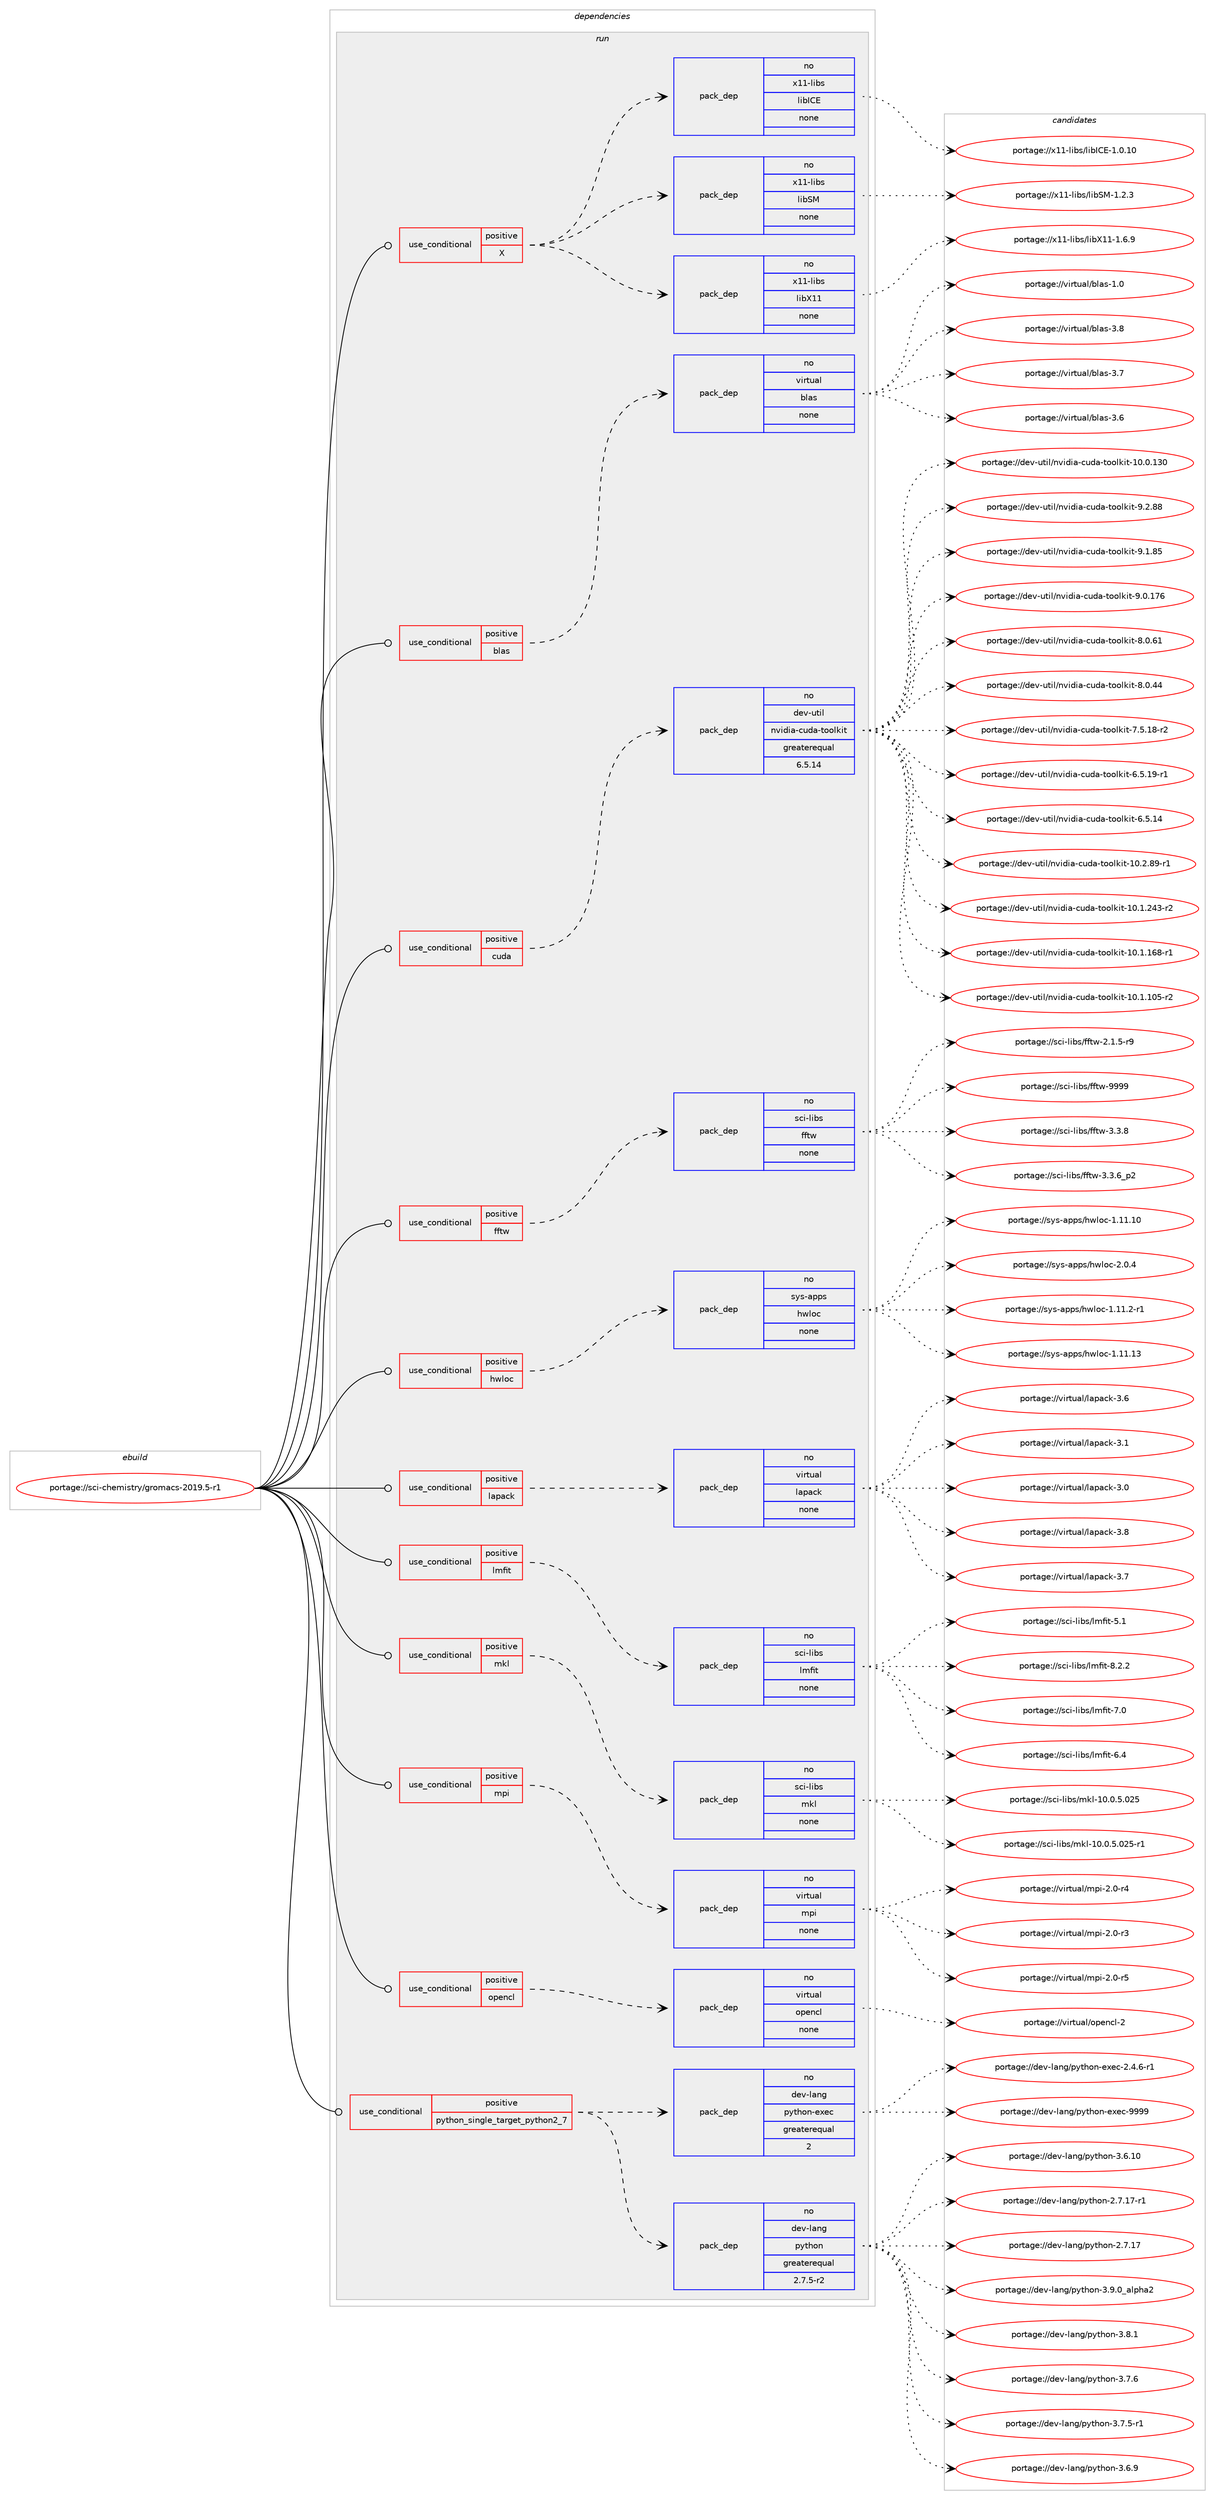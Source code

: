 digraph prolog {

# *************
# Graph options
# *************

newrank=true;
concentrate=true;
compound=true;
graph [rankdir=LR,fontname=Helvetica,fontsize=10,ranksep=1.5];#, ranksep=2.5, nodesep=0.2];
edge  [arrowhead=vee];
node  [fontname=Helvetica,fontsize=10];

# **********
# The ebuild
# **********

subgraph cluster_leftcol {
color=gray;
rank=same;
label=<<i>ebuild</i>>;
id [label="portage://sci-chemistry/gromacs-2019.5-r1", color=red, width=4, href="../sci-chemistry/gromacs-2019.5-r1.svg"];
}

# ****************
# The dependencies
# ****************

subgraph cluster_midcol {
color=gray;
label=<<i>dependencies</i>>;
subgraph cluster_compile {
fillcolor="#eeeeee";
style=filled;
label=<<i>compile</i>>;
}
subgraph cluster_compileandrun {
fillcolor="#eeeeee";
style=filled;
label=<<i>compile and run</i>>;
}
subgraph cluster_run {
fillcolor="#eeeeee";
style=filled;
label=<<i>run</i>>;
subgraph cond12404 {
dependency60015 [label=<<TABLE BORDER="0" CELLBORDER="1" CELLSPACING="0" CELLPADDING="4"><TR><TD ROWSPAN="3" CELLPADDING="10">use_conditional</TD></TR><TR><TD>positive</TD></TR><TR><TD>X</TD></TR></TABLE>>, shape=none, color=red];
subgraph pack46352 {
dependency60016 [label=<<TABLE BORDER="0" CELLBORDER="1" CELLSPACING="0" CELLPADDING="4" WIDTH="220"><TR><TD ROWSPAN="6" CELLPADDING="30">pack_dep</TD></TR><TR><TD WIDTH="110">no</TD></TR><TR><TD>x11-libs</TD></TR><TR><TD>libX11</TD></TR><TR><TD>none</TD></TR><TR><TD></TD></TR></TABLE>>, shape=none, color=blue];
}
dependency60015:e -> dependency60016:w [weight=20,style="dashed",arrowhead="vee"];
subgraph pack46353 {
dependency60017 [label=<<TABLE BORDER="0" CELLBORDER="1" CELLSPACING="0" CELLPADDING="4" WIDTH="220"><TR><TD ROWSPAN="6" CELLPADDING="30">pack_dep</TD></TR><TR><TD WIDTH="110">no</TD></TR><TR><TD>x11-libs</TD></TR><TR><TD>libSM</TD></TR><TR><TD>none</TD></TR><TR><TD></TD></TR></TABLE>>, shape=none, color=blue];
}
dependency60015:e -> dependency60017:w [weight=20,style="dashed",arrowhead="vee"];
subgraph pack46354 {
dependency60018 [label=<<TABLE BORDER="0" CELLBORDER="1" CELLSPACING="0" CELLPADDING="4" WIDTH="220"><TR><TD ROWSPAN="6" CELLPADDING="30">pack_dep</TD></TR><TR><TD WIDTH="110">no</TD></TR><TR><TD>x11-libs</TD></TR><TR><TD>libICE</TD></TR><TR><TD>none</TD></TR><TR><TD></TD></TR></TABLE>>, shape=none, color=blue];
}
dependency60015:e -> dependency60018:w [weight=20,style="dashed",arrowhead="vee"];
}
id:e -> dependency60015:w [weight=20,style="solid",arrowhead="odot"];
subgraph cond12405 {
dependency60019 [label=<<TABLE BORDER="0" CELLBORDER="1" CELLSPACING="0" CELLPADDING="4"><TR><TD ROWSPAN="3" CELLPADDING="10">use_conditional</TD></TR><TR><TD>positive</TD></TR><TR><TD>blas</TD></TR></TABLE>>, shape=none, color=red];
subgraph pack46355 {
dependency60020 [label=<<TABLE BORDER="0" CELLBORDER="1" CELLSPACING="0" CELLPADDING="4" WIDTH="220"><TR><TD ROWSPAN="6" CELLPADDING="30">pack_dep</TD></TR><TR><TD WIDTH="110">no</TD></TR><TR><TD>virtual</TD></TR><TR><TD>blas</TD></TR><TR><TD>none</TD></TR><TR><TD></TD></TR></TABLE>>, shape=none, color=blue];
}
dependency60019:e -> dependency60020:w [weight=20,style="dashed",arrowhead="vee"];
}
id:e -> dependency60019:w [weight=20,style="solid",arrowhead="odot"];
subgraph cond12406 {
dependency60021 [label=<<TABLE BORDER="0" CELLBORDER="1" CELLSPACING="0" CELLPADDING="4"><TR><TD ROWSPAN="3" CELLPADDING="10">use_conditional</TD></TR><TR><TD>positive</TD></TR><TR><TD>cuda</TD></TR></TABLE>>, shape=none, color=red];
subgraph pack46356 {
dependency60022 [label=<<TABLE BORDER="0" CELLBORDER="1" CELLSPACING="0" CELLPADDING="4" WIDTH="220"><TR><TD ROWSPAN="6" CELLPADDING="30">pack_dep</TD></TR><TR><TD WIDTH="110">no</TD></TR><TR><TD>dev-util</TD></TR><TR><TD>nvidia-cuda-toolkit</TD></TR><TR><TD>greaterequal</TD></TR><TR><TD>6.5.14</TD></TR></TABLE>>, shape=none, color=blue];
}
dependency60021:e -> dependency60022:w [weight=20,style="dashed",arrowhead="vee"];
}
id:e -> dependency60021:w [weight=20,style="solid",arrowhead="odot"];
subgraph cond12407 {
dependency60023 [label=<<TABLE BORDER="0" CELLBORDER="1" CELLSPACING="0" CELLPADDING="4"><TR><TD ROWSPAN="3" CELLPADDING="10">use_conditional</TD></TR><TR><TD>positive</TD></TR><TR><TD>fftw</TD></TR></TABLE>>, shape=none, color=red];
subgraph pack46357 {
dependency60024 [label=<<TABLE BORDER="0" CELLBORDER="1" CELLSPACING="0" CELLPADDING="4" WIDTH="220"><TR><TD ROWSPAN="6" CELLPADDING="30">pack_dep</TD></TR><TR><TD WIDTH="110">no</TD></TR><TR><TD>sci-libs</TD></TR><TR><TD>fftw</TD></TR><TR><TD>none</TD></TR><TR><TD></TD></TR></TABLE>>, shape=none, color=blue];
}
dependency60023:e -> dependency60024:w [weight=20,style="dashed",arrowhead="vee"];
}
id:e -> dependency60023:w [weight=20,style="solid",arrowhead="odot"];
subgraph cond12408 {
dependency60025 [label=<<TABLE BORDER="0" CELLBORDER="1" CELLSPACING="0" CELLPADDING="4"><TR><TD ROWSPAN="3" CELLPADDING="10">use_conditional</TD></TR><TR><TD>positive</TD></TR><TR><TD>hwloc</TD></TR></TABLE>>, shape=none, color=red];
subgraph pack46358 {
dependency60026 [label=<<TABLE BORDER="0" CELLBORDER="1" CELLSPACING="0" CELLPADDING="4" WIDTH="220"><TR><TD ROWSPAN="6" CELLPADDING="30">pack_dep</TD></TR><TR><TD WIDTH="110">no</TD></TR><TR><TD>sys-apps</TD></TR><TR><TD>hwloc</TD></TR><TR><TD>none</TD></TR><TR><TD></TD></TR></TABLE>>, shape=none, color=blue];
}
dependency60025:e -> dependency60026:w [weight=20,style="dashed",arrowhead="vee"];
}
id:e -> dependency60025:w [weight=20,style="solid",arrowhead="odot"];
subgraph cond12409 {
dependency60027 [label=<<TABLE BORDER="0" CELLBORDER="1" CELLSPACING="0" CELLPADDING="4"><TR><TD ROWSPAN="3" CELLPADDING="10">use_conditional</TD></TR><TR><TD>positive</TD></TR><TR><TD>lapack</TD></TR></TABLE>>, shape=none, color=red];
subgraph pack46359 {
dependency60028 [label=<<TABLE BORDER="0" CELLBORDER="1" CELLSPACING="0" CELLPADDING="4" WIDTH="220"><TR><TD ROWSPAN="6" CELLPADDING="30">pack_dep</TD></TR><TR><TD WIDTH="110">no</TD></TR><TR><TD>virtual</TD></TR><TR><TD>lapack</TD></TR><TR><TD>none</TD></TR><TR><TD></TD></TR></TABLE>>, shape=none, color=blue];
}
dependency60027:e -> dependency60028:w [weight=20,style="dashed",arrowhead="vee"];
}
id:e -> dependency60027:w [weight=20,style="solid",arrowhead="odot"];
subgraph cond12410 {
dependency60029 [label=<<TABLE BORDER="0" CELLBORDER="1" CELLSPACING="0" CELLPADDING="4"><TR><TD ROWSPAN="3" CELLPADDING="10">use_conditional</TD></TR><TR><TD>positive</TD></TR><TR><TD>lmfit</TD></TR></TABLE>>, shape=none, color=red];
subgraph pack46360 {
dependency60030 [label=<<TABLE BORDER="0" CELLBORDER="1" CELLSPACING="0" CELLPADDING="4" WIDTH="220"><TR><TD ROWSPAN="6" CELLPADDING="30">pack_dep</TD></TR><TR><TD WIDTH="110">no</TD></TR><TR><TD>sci-libs</TD></TR><TR><TD>lmfit</TD></TR><TR><TD>none</TD></TR><TR><TD></TD></TR></TABLE>>, shape=none, color=blue];
}
dependency60029:e -> dependency60030:w [weight=20,style="dashed",arrowhead="vee"];
}
id:e -> dependency60029:w [weight=20,style="solid",arrowhead="odot"];
subgraph cond12411 {
dependency60031 [label=<<TABLE BORDER="0" CELLBORDER="1" CELLSPACING="0" CELLPADDING="4"><TR><TD ROWSPAN="3" CELLPADDING="10">use_conditional</TD></TR><TR><TD>positive</TD></TR><TR><TD>mkl</TD></TR></TABLE>>, shape=none, color=red];
subgraph pack46361 {
dependency60032 [label=<<TABLE BORDER="0" CELLBORDER="1" CELLSPACING="0" CELLPADDING="4" WIDTH="220"><TR><TD ROWSPAN="6" CELLPADDING="30">pack_dep</TD></TR><TR><TD WIDTH="110">no</TD></TR><TR><TD>sci-libs</TD></TR><TR><TD>mkl</TD></TR><TR><TD>none</TD></TR><TR><TD></TD></TR></TABLE>>, shape=none, color=blue];
}
dependency60031:e -> dependency60032:w [weight=20,style="dashed",arrowhead="vee"];
}
id:e -> dependency60031:w [weight=20,style="solid",arrowhead="odot"];
subgraph cond12412 {
dependency60033 [label=<<TABLE BORDER="0" CELLBORDER="1" CELLSPACING="0" CELLPADDING="4"><TR><TD ROWSPAN="3" CELLPADDING="10">use_conditional</TD></TR><TR><TD>positive</TD></TR><TR><TD>mpi</TD></TR></TABLE>>, shape=none, color=red];
subgraph pack46362 {
dependency60034 [label=<<TABLE BORDER="0" CELLBORDER="1" CELLSPACING="0" CELLPADDING="4" WIDTH="220"><TR><TD ROWSPAN="6" CELLPADDING="30">pack_dep</TD></TR><TR><TD WIDTH="110">no</TD></TR><TR><TD>virtual</TD></TR><TR><TD>mpi</TD></TR><TR><TD>none</TD></TR><TR><TD></TD></TR></TABLE>>, shape=none, color=blue];
}
dependency60033:e -> dependency60034:w [weight=20,style="dashed",arrowhead="vee"];
}
id:e -> dependency60033:w [weight=20,style="solid",arrowhead="odot"];
subgraph cond12413 {
dependency60035 [label=<<TABLE BORDER="0" CELLBORDER="1" CELLSPACING="0" CELLPADDING="4"><TR><TD ROWSPAN="3" CELLPADDING="10">use_conditional</TD></TR><TR><TD>positive</TD></TR><TR><TD>opencl</TD></TR></TABLE>>, shape=none, color=red];
subgraph pack46363 {
dependency60036 [label=<<TABLE BORDER="0" CELLBORDER="1" CELLSPACING="0" CELLPADDING="4" WIDTH="220"><TR><TD ROWSPAN="6" CELLPADDING="30">pack_dep</TD></TR><TR><TD WIDTH="110">no</TD></TR><TR><TD>virtual</TD></TR><TR><TD>opencl</TD></TR><TR><TD>none</TD></TR><TR><TD></TD></TR></TABLE>>, shape=none, color=blue];
}
dependency60035:e -> dependency60036:w [weight=20,style="dashed",arrowhead="vee"];
}
id:e -> dependency60035:w [weight=20,style="solid",arrowhead="odot"];
subgraph cond12414 {
dependency60037 [label=<<TABLE BORDER="0" CELLBORDER="1" CELLSPACING="0" CELLPADDING="4"><TR><TD ROWSPAN="3" CELLPADDING="10">use_conditional</TD></TR><TR><TD>positive</TD></TR><TR><TD>python_single_target_python2_7</TD></TR></TABLE>>, shape=none, color=red];
subgraph pack46364 {
dependency60038 [label=<<TABLE BORDER="0" CELLBORDER="1" CELLSPACING="0" CELLPADDING="4" WIDTH="220"><TR><TD ROWSPAN="6" CELLPADDING="30">pack_dep</TD></TR><TR><TD WIDTH="110">no</TD></TR><TR><TD>dev-lang</TD></TR><TR><TD>python</TD></TR><TR><TD>greaterequal</TD></TR><TR><TD>2.7.5-r2</TD></TR></TABLE>>, shape=none, color=blue];
}
dependency60037:e -> dependency60038:w [weight=20,style="dashed",arrowhead="vee"];
subgraph pack46365 {
dependency60039 [label=<<TABLE BORDER="0" CELLBORDER="1" CELLSPACING="0" CELLPADDING="4" WIDTH="220"><TR><TD ROWSPAN="6" CELLPADDING="30">pack_dep</TD></TR><TR><TD WIDTH="110">no</TD></TR><TR><TD>dev-lang</TD></TR><TR><TD>python-exec</TD></TR><TR><TD>greaterequal</TD></TR><TR><TD>2</TD></TR></TABLE>>, shape=none, color=blue];
}
dependency60037:e -> dependency60039:w [weight=20,style="dashed",arrowhead="vee"];
}
id:e -> dependency60037:w [weight=20,style="solid",arrowhead="odot"];
}
}

# **************
# The candidates
# **************

subgraph cluster_choices {
rank=same;
color=gray;
label=<<i>candidates</i>>;

subgraph choice46352 {
color=black;
nodesep=1;
choice120494945108105981154710810598884949454946544657 [label="portage://x11-libs/libX11-1.6.9", color=red, width=4,href="../x11-libs/libX11-1.6.9.svg"];
dependency60016:e -> choice120494945108105981154710810598884949454946544657:w [style=dotted,weight="100"];
}
subgraph choice46353 {
color=black;
nodesep=1;
choice1204949451081059811547108105988377454946504651 [label="portage://x11-libs/libSM-1.2.3", color=red, width=4,href="../x11-libs/libSM-1.2.3.svg"];
dependency60017:e -> choice1204949451081059811547108105988377454946504651:w [style=dotted,weight="100"];
}
subgraph choice46354 {
color=black;
nodesep=1;
choice12049494510810598115471081059873676945494648464948 [label="portage://x11-libs/libICE-1.0.10", color=red, width=4,href="../x11-libs/libICE-1.0.10.svg"];
dependency60018:e -> choice12049494510810598115471081059873676945494648464948:w [style=dotted,weight="100"];
}
subgraph choice46355 {
color=black;
nodesep=1;
choice1181051141161179710847981089711545514656 [label="portage://virtual/blas-3.8", color=red, width=4,href="../virtual/blas-3.8.svg"];
choice1181051141161179710847981089711545514655 [label="portage://virtual/blas-3.7", color=red, width=4,href="../virtual/blas-3.7.svg"];
choice1181051141161179710847981089711545514654 [label="portage://virtual/blas-3.6", color=red, width=4,href="../virtual/blas-3.6.svg"];
choice1181051141161179710847981089711545494648 [label="portage://virtual/blas-1.0", color=red, width=4,href="../virtual/blas-1.0.svg"];
dependency60020:e -> choice1181051141161179710847981089711545514656:w [style=dotted,weight="100"];
dependency60020:e -> choice1181051141161179710847981089711545514655:w [style=dotted,weight="100"];
dependency60020:e -> choice1181051141161179710847981089711545514654:w [style=dotted,weight="100"];
dependency60020:e -> choice1181051141161179710847981089711545494648:w [style=dotted,weight="100"];
}
subgraph choice46356 {
color=black;
nodesep=1;
choice1001011184511711610510847110118105100105974599117100974511611111110810710511645574650465656 [label="portage://dev-util/nvidia-cuda-toolkit-9.2.88", color=red, width=4,href="../dev-util/nvidia-cuda-toolkit-9.2.88.svg"];
choice1001011184511711610510847110118105100105974599117100974511611111110810710511645574649465653 [label="portage://dev-util/nvidia-cuda-toolkit-9.1.85", color=red, width=4,href="../dev-util/nvidia-cuda-toolkit-9.1.85.svg"];
choice100101118451171161051084711011810510010597459911710097451161111111081071051164557464846495554 [label="portage://dev-util/nvidia-cuda-toolkit-9.0.176", color=red, width=4,href="../dev-util/nvidia-cuda-toolkit-9.0.176.svg"];
choice1001011184511711610510847110118105100105974599117100974511611111110810710511645564648465449 [label="portage://dev-util/nvidia-cuda-toolkit-8.0.61", color=red, width=4,href="../dev-util/nvidia-cuda-toolkit-8.0.61.svg"];
choice1001011184511711610510847110118105100105974599117100974511611111110810710511645564648465252 [label="portage://dev-util/nvidia-cuda-toolkit-8.0.44", color=red, width=4,href="../dev-util/nvidia-cuda-toolkit-8.0.44.svg"];
choice10010111845117116105108471101181051001059745991171009745116111111108107105116455546534649564511450 [label="portage://dev-util/nvidia-cuda-toolkit-7.5.18-r2", color=red, width=4,href="../dev-util/nvidia-cuda-toolkit-7.5.18-r2.svg"];
choice10010111845117116105108471101181051001059745991171009745116111111108107105116455446534649574511449 [label="portage://dev-util/nvidia-cuda-toolkit-6.5.19-r1", color=red, width=4,href="../dev-util/nvidia-cuda-toolkit-6.5.19-r1.svg"];
choice1001011184511711610510847110118105100105974599117100974511611111110810710511645544653464952 [label="portage://dev-util/nvidia-cuda-toolkit-6.5.14", color=red, width=4,href="../dev-util/nvidia-cuda-toolkit-6.5.14.svg"];
choice1001011184511711610510847110118105100105974599117100974511611111110810710511645494846504656574511449 [label="portage://dev-util/nvidia-cuda-toolkit-10.2.89-r1", color=red, width=4,href="../dev-util/nvidia-cuda-toolkit-10.2.89-r1.svg"];
choice100101118451171161051084711011810510010597459911710097451161111111081071051164549484649465052514511450 [label="portage://dev-util/nvidia-cuda-toolkit-10.1.243-r2", color=red, width=4,href="../dev-util/nvidia-cuda-toolkit-10.1.243-r2.svg"];
choice100101118451171161051084711011810510010597459911710097451161111111081071051164549484649464954564511449 [label="portage://dev-util/nvidia-cuda-toolkit-10.1.168-r1", color=red, width=4,href="../dev-util/nvidia-cuda-toolkit-10.1.168-r1.svg"];
choice100101118451171161051084711011810510010597459911710097451161111111081071051164549484649464948534511450 [label="portage://dev-util/nvidia-cuda-toolkit-10.1.105-r2", color=red, width=4,href="../dev-util/nvidia-cuda-toolkit-10.1.105-r2.svg"];
choice10010111845117116105108471101181051001059745991171009745116111111108107105116454948464846495148 [label="portage://dev-util/nvidia-cuda-toolkit-10.0.130", color=red, width=4,href="../dev-util/nvidia-cuda-toolkit-10.0.130.svg"];
dependency60022:e -> choice1001011184511711610510847110118105100105974599117100974511611111110810710511645574650465656:w [style=dotted,weight="100"];
dependency60022:e -> choice1001011184511711610510847110118105100105974599117100974511611111110810710511645574649465653:w [style=dotted,weight="100"];
dependency60022:e -> choice100101118451171161051084711011810510010597459911710097451161111111081071051164557464846495554:w [style=dotted,weight="100"];
dependency60022:e -> choice1001011184511711610510847110118105100105974599117100974511611111110810710511645564648465449:w [style=dotted,weight="100"];
dependency60022:e -> choice1001011184511711610510847110118105100105974599117100974511611111110810710511645564648465252:w [style=dotted,weight="100"];
dependency60022:e -> choice10010111845117116105108471101181051001059745991171009745116111111108107105116455546534649564511450:w [style=dotted,weight="100"];
dependency60022:e -> choice10010111845117116105108471101181051001059745991171009745116111111108107105116455446534649574511449:w [style=dotted,weight="100"];
dependency60022:e -> choice1001011184511711610510847110118105100105974599117100974511611111110810710511645544653464952:w [style=dotted,weight="100"];
dependency60022:e -> choice1001011184511711610510847110118105100105974599117100974511611111110810710511645494846504656574511449:w [style=dotted,weight="100"];
dependency60022:e -> choice100101118451171161051084711011810510010597459911710097451161111111081071051164549484649465052514511450:w [style=dotted,weight="100"];
dependency60022:e -> choice100101118451171161051084711011810510010597459911710097451161111111081071051164549484649464954564511449:w [style=dotted,weight="100"];
dependency60022:e -> choice100101118451171161051084711011810510010597459911710097451161111111081071051164549484649464948534511450:w [style=dotted,weight="100"];
dependency60022:e -> choice10010111845117116105108471101181051001059745991171009745116111111108107105116454948464846495148:w [style=dotted,weight="100"];
}
subgraph choice46357 {
color=black;
nodesep=1;
choice115991054510810598115471021021161194557575757 [label="portage://sci-libs/fftw-9999", color=red, width=4,href="../sci-libs/fftw-9999.svg"];
choice11599105451081059811547102102116119455146514656 [label="portage://sci-libs/fftw-3.3.8", color=red, width=4,href="../sci-libs/fftw-3.3.8.svg"];
choice115991054510810598115471021021161194551465146549511250 [label="portage://sci-libs/fftw-3.3.6_p2", color=red, width=4,href="../sci-libs/fftw-3.3.6_p2.svg"];
choice115991054510810598115471021021161194550464946534511457 [label="portage://sci-libs/fftw-2.1.5-r9", color=red, width=4,href="../sci-libs/fftw-2.1.5-r9.svg"];
dependency60024:e -> choice115991054510810598115471021021161194557575757:w [style=dotted,weight="100"];
dependency60024:e -> choice11599105451081059811547102102116119455146514656:w [style=dotted,weight="100"];
dependency60024:e -> choice115991054510810598115471021021161194551465146549511250:w [style=dotted,weight="100"];
dependency60024:e -> choice115991054510810598115471021021161194550464946534511457:w [style=dotted,weight="100"];
}
subgraph choice46358 {
color=black;
nodesep=1;
choice11512111545971121121154710411910811199455046484652 [label="portage://sys-apps/hwloc-2.0.4", color=red, width=4,href="../sys-apps/hwloc-2.0.4.svg"];
choice11512111545971121121154710411910811199454946494946504511449 [label="portage://sys-apps/hwloc-1.11.2-r1", color=red, width=4,href="../sys-apps/hwloc-1.11.2-r1.svg"];
choice115121115459711211211547104119108111994549464949464951 [label="portage://sys-apps/hwloc-1.11.13", color=red, width=4,href="../sys-apps/hwloc-1.11.13.svg"];
choice115121115459711211211547104119108111994549464949464948 [label="portage://sys-apps/hwloc-1.11.10", color=red, width=4,href="../sys-apps/hwloc-1.11.10.svg"];
dependency60026:e -> choice11512111545971121121154710411910811199455046484652:w [style=dotted,weight="100"];
dependency60026:e -> choice11512111545971121121154710411910811199454946494946504511449:w [style=dotted,weight="100"];
dependency60026:e -> choice115121115459711211211547104119108111994549464949464951:w [style=dotted,weight="100"];
dependency60026:e -> choice115121115459711211211547104119108111994549464949464948:w [style=dotted,weight="100"];
}
subgraph choice46359 {
color=black;
nodesep=1;
choice118105114116117971084710897112979910745514656 [label="portage://virtual/lapack-3.8", color=red, width=4,href="../virtual/lapack-3.8.svg"];
choice118105114116117971084710897112979910745514655 [label="portage://virtual/lapack-3.7", color=red, width=4,href="../virtual/lapack-3.7.svg"];
choice118105114116117971084710897112979910745514654 [label="portage://virtual/lapack-3.6", color=red, width=4,href="../virtual/lapack-3.6.svg"];
choice118105114116117971084710897112979910745514649 [label="portage://virtual/lapack-3.1", color=red, width=4,href="../virtual/lapack-3.1.svg"];
choice118105114116117971084710897112979910745514648 [label="portage://virtual/lapack-3.0", color=red, width=4,href="../virtual/lapack-3.0.svg"];
dependency60028:e -> choice118105114116117971084710897112979910745514656:w [style=dotted,weight="100"];
dependency60028:e -> choice118105114116117971084710897112979910745514655:w [style=dotted,weight="100"];
dependency60028:e -> choice118105114116117971084710897112979910745514654:w [style=dotted,weight="100"];
dependency60028:e -> choice118105114116117971084710897112979910745514649:w [style=dotted,weight="100"];
dependency60028:e -> choice118105114116117971084710897112979910745514648:w [style=dotted,weight="100"];
}
subgraph choice46360 {
color=black;
nodesep=1;
choice11599105451081059811547108109102105116455646504650 [label="portage://sci-libs/lmfit-8.2.2", color=red, width=4,href="../sci-libs/lmfit-8.2.2.svg"];
choice1159910545108105981154710810910210511645554648 [label="portage://sci-libs/lmfit-7.0", color=red, width=4,href="../sci-libs/lmfit-7.0.svg"];
choice1159910545108105981154710810910210511645544652 [label="portage://sci-libs/lmfit-6.4", color=red, width=4,href="../sci-libs/lmfit-6.4.svg"];
choice1159910545108105981154710810910210511645534649 [label="portage://sci-libs/lmfit-5.1", color=red, width=4,href="../sci-libs/lmfit-5.1.svg"];
dependency60030:e -> choice11599105451081059811547108109102105116455646504650:w [style=dotted,weight="100"];
dependency60030:e -> choice1159910545108105981154710810910210511645554648:w [style=dotted,weight="100"];
dependency60030:e -> choice1159910545108105981154710810910210511645544652:w [style=dotted,weight="100"];
dependency60030:e -> choice1159910545108105981154710810910210511645534649:w [style=dotted,weight="100"];
}
subgraph choice46361 {
color=black;
nodesep=1;
choice1159910545108105981154710910710845494846484653464850534511449 [label="portage://sci-libs/mkl-10.0.5.025-r1", color=red, width=4,href="../sci-libs/mkl-10.0.5.025-r1.svg"];
choice115991054510810598115471091071084549484648465346485053 [label="portage://sci-libs/mkl-10.0.5.025", color=red, width=4,href="../sci-libs/mkl-10.0.5.025.svg"];
dependency60032:e -> choice1159910545108105981154710910710845494846484653464850534511449:w [style=dotted,weight="100"];
dependency60032:e -> choice115991054510810598115471091071084549484648465346485053:w [style=dotted,weight="100"];
}
subgraph choice46362 {
color=black;
nodesep=1;
choice1181051141161179710847109112105455046484511453 [label="portage://virtual/mpi-2.0-r5", color=red, width=4,href="../virtual/mpi-2.0-r5.svg"];
choice1181051141161179710847109112105455046484511452 [label="portage://virtual/mpi-2.0-r4", color=red, width=4,href="../virtual/mpi-2.0-r4.svg"];
choice1181051141161179710847109112105455046484511451 [label="portage://virtual/mpi-2.0-r3", color=red, width=4,href="../virtual/mpi-2.0-r3.svg"];
dependency60034:e -> choice1181051141161179710847109112105455046484511453:w [style=dotted,weight="100"];
dependency60034:e -> choice1181051141161179710847109112105455046484511452:w [style=dotted,weight="100"];
dependency60034:e -> choice1181051141161179710847109112105455046484511451:w [style=dotted,weight="100"];
}
subgraph choice46363 {
color=black;
nodesep=1;
choice1181051141161179710847111112101110991084550 [label="portage://virtual/opencl-2", color=red, width=4,href="../virtual/opencl-2.svg"];
dependency60036:e -> choice1181051141161179710847111112101110991084550:w [style=dotted,weight="100"];
}
subgraph choice46364 {
color=black;
nodesep=1;
choice10010111845108971101034711212111610411111045514657464895971081121049750 [label="portage://dev-lang/python-3.9.0_alpha2", color=red, width=4,href="../dev-lang/python-3.9.0_alpha2.svg"];
choice100101118451089711010347112121116104111110455146564649 [label="portage://dev-lang/python-3.8.1", color=red, width=4,href="../dev-lang/python-3.8.1.svg"];
choice100101118451089711010347112121116104111110455146554654 [label="portage://dev-lang/python-3.7.6", color=red, width=4,href="../dev-lang/python-3.7.6.svg"];
choice1001011184510897110103471121211161041111104551465546534511449 [label="portage://dev-lang/python-3.7.5-r1", color=red, width=4,href="../dev-lang/python-3.7.5-r1.svg"];
choice100101118451089711010347112121116104111110455146544657 [label="portage://dev-lang/python-3.6.9", color=red, width=4,href="../dev-lang/python-3.6.9.svg"];
choice10010111845108971101034711212111610411111045514654464948 [label="portage://dev-lang/python-3.6.10", color=red, width=4,href="../dev-lang/python-3.6.10.svg"];
choice100101118451089711010347112121116104111110455046554649554511449 [label="portage://dev-lang/python-2.7.17-r1", color=red, width=4,href="../dev-lang/python-2.7.17-r1.svg"];
choice10010111845108971101034711212111610411111045504655464955 [label="portage://dev-lang/python-2.7.17", color=red, width=4,href="../dev-lang/python-2.7.17.svg"];
dependency60038:e -> choice10010111845108971101034711212111610411111045514657464895971081121049750:w [style=dotted,weight="100"];
dependency60038:e -> choice100101118451089711010347112121116104111110455146564649:w [style=dotted,weight="100"];
dependency60038:e -> choice100101118451089711010347112121116104111110455146554654:w [style=dotted,weight="100"];
dependency60038:e -> choice1001011184510897110103471121211161041111104551465546534511449:w [style=dotted,weight="100"];
dependency60038:e -> choice100101118451089711010347112121116104111110455146544657:w [style=dotted,weight="100"];
dependency60038:e -> choice10010111845108971101034711212111610411111045514654464948:w [style=dotted,weight="100"];
dependency60038:e -> choice100101118451089711010347112121116104111110455046554649554511449:w [style=dotted,weight="100"];
dependency60038:e -> choice10010111845108971101034711212111610411111045504655464955:w [style=dotted,weight="100"];
}
subgraph choice46365 {
color=black;
nodesep=1;
choice10010111845108971101034711212111610411111045101120101994557575757 [label="portage://dev-lang/python-exec-9999", color=red, width=4,href="../dev-lang/python-exec-9999.svg"];
choice10010111845108971101034711212111610411111045101120101994550465246544511449 [label="portage://dev-lang/python-exec-2.4.6-r1", color=red, width=4,href="../dev-lang/python-exec-2.4.6-r1.svg"];
dependency60039:e -> choice10010111845108971101034711212111610411111045101120101994557575757:w [style=dotted,weight="100"];
dependency60039:e -> choice10010111845108971101034711212111610411111045101120101994550465246544511449:w [style=dotted,weight="100"];
}
}

}
